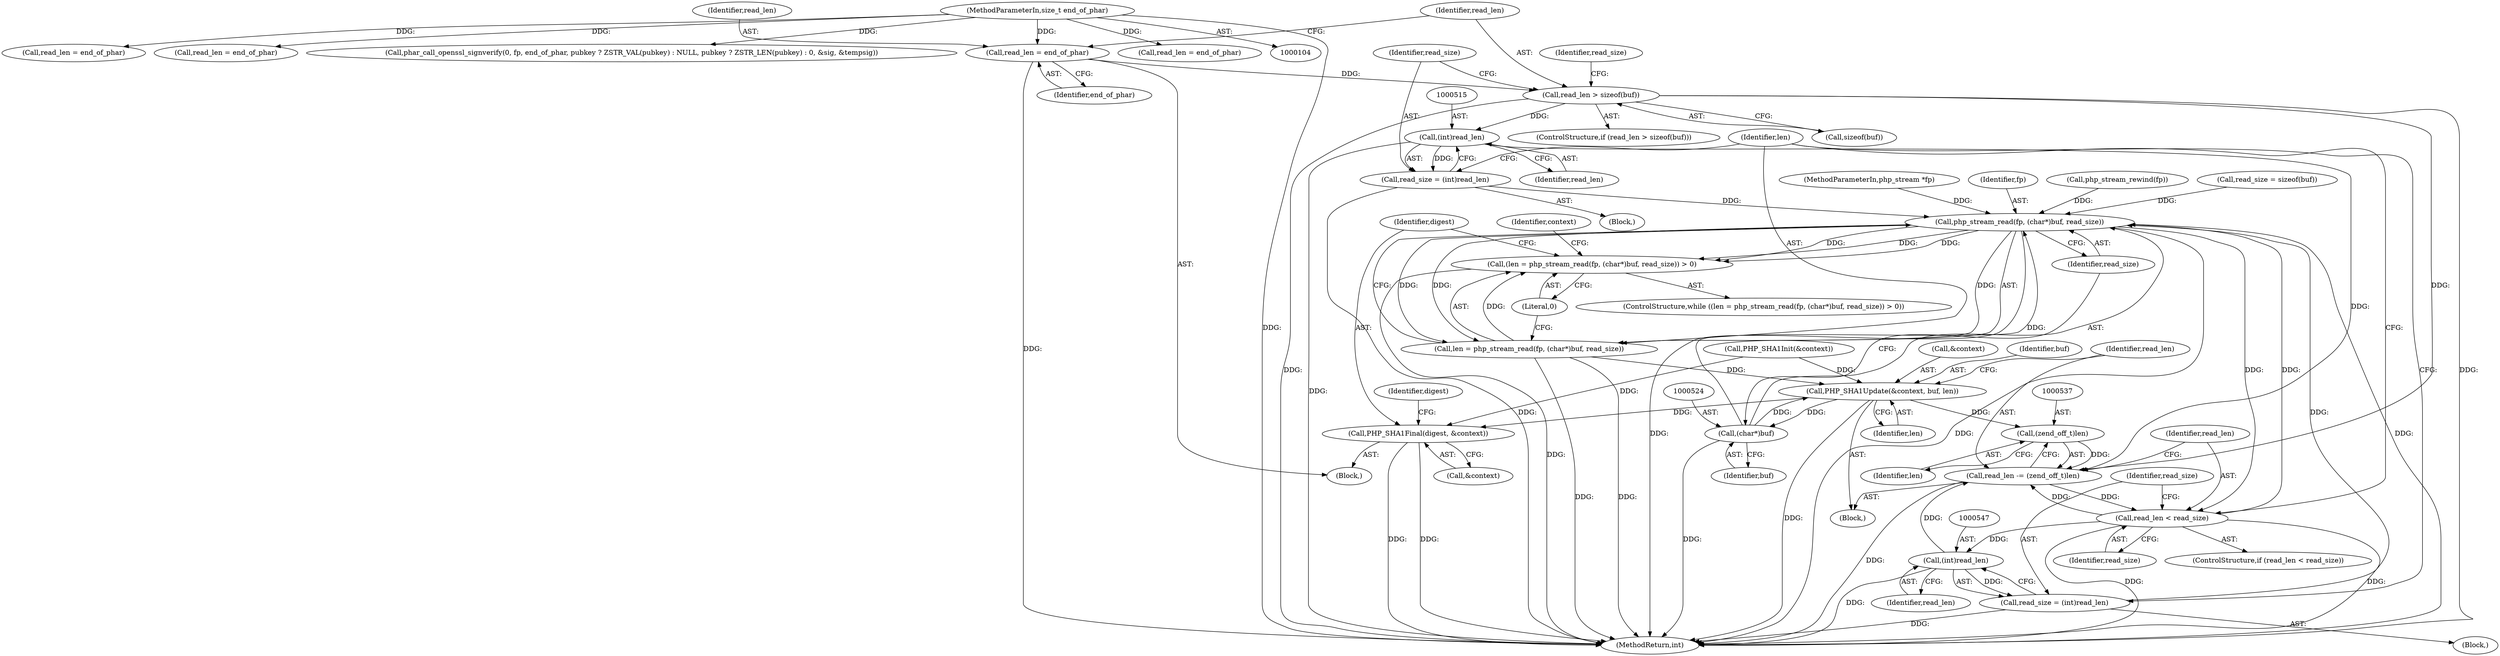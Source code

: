 digraph "0_php-src_0bfb970f43acd1e81d11be1154805f86655f15d5?w=1@API" {
"1000501" [label="(Call,read_len > sizeof(buf))"];
"1000497" [label="(Call,read_len = end_of_phar)"];
"1000106" [label="(MethodParameterIn,size_t end_of_phar)"];
"1000514" [label="(Call,(int)read_len)"];
"1000512" [label="(Call,read_size = (int)read_len)"];
"1000521" [label="(Call,php_stream_read(fp, (char*)buf, read_size))"];
"1000518" [label="(Call,(len = php_stream_read(fp, (char*)buf, read_size)) > 0)"];
"1000519" [label="(Call,len = php_stream_read(fp, (char*)buf, read_size))"];
"1000529" [label="(Call,PHP_SHA1Update(&context, buf, len))"];
"1000523" [label="(Call,(char*)buf)"];
"1000536" [label="(Call,(zend_off_t)len)"];
"1000534" [label="(Call,read_len -= (zend_off_t)len)"];
"1000540" [label="(Call,read_len < read_size)"];
"1000546" [label="(Call,(int)read_len)"];
"1000544" [label="(Call,read_size = (int)read_len)"];
"1000549" [label="(Call,PHP_SHA1Final(digest, &context))"];
"1000512" [label="(Call,read_size = (int)read_len)"];
"1000497" [label="(Call,read_len = end_of_phar)"];
"1000503" [label="(Call,sizeof(buf))"];
"1000287" [label="(Call,read_len = end_of_phar)"];
"1000526" [label="(Identifier,read_size)"];
"1000500" [label="(ControlStructure,if (read_len > sizeof(buf)))"];
"1000602" [label="(Call,read_len = end_of_phar)"];
"1000522" [label="(Identifier,fp)"];
"1000555" [label="(Identifier,digest)"];
"1000540" [label="(Call,read_len < read_size)"];
"1000513" [label="(Identifier,read_size)"];
"1000531" [label="(Identifier,context)"];
"1000530" [label="(Call,&context)"];
"1000517" [label="(ControlStructure,while ((len = php_stream_read(fp, (char*)buf, read_size)) > 0))"];
"1000545" [label="(Identifier,read_size)"];
"1000498" [label="(Identifier,read_len)"];
"1000518" [label="(Call,(len = php_stream_read(fp, (char*)buf, read_size)) > 0)"];
"1000502" [label="(Identifier,read_len)"];
"1000499" [label="(Identifier,end_of_phar)"];
"1000527" [label="(Literal,0)"];
"1000529" [label="(Call,PHP_SHA1Update(&context, buf, len))"];
"1000520" [label="(Identifier,len)"];
"1000535" [label="(Identifier,read_len)"];
"1000519" [label="(Call,len = php_stream_read(fp, (char*)buf, read_size))"];
"1000546" [label="(Call,(int)read_len)"];
"1000538" [label="(Identifier,len)"];
"1000119" [label="(Call,php_stream_rewind(fp))"];
"1000536" [label="(Call,(zend_off_t)len)"];
"1000494" [label="(Call,PHP_SHA1Init(&context))"];
"1000214" [label="(Call,phar_call_openssl_signverify(0, fp, end_of_phar, pubkey ? ZSTR_VAL(pubkey) : NULL, pubkey ? ZSTR_LEN(pubkey) : 0, &sig, &tempsig))"];
"1000542" [label="(Identifier,read_size)"];
"1000548" [label="(Identifier,read_len)"];
"1000501" [label="(Call,read_len > sizeof(buf))"];
"1000511" [label="(Block,)"];
"1000539" [label="(ControlStructure,if (read_len < read_size))"];
"1000544" [label="(Call,read_size = (int)read_len)"];
"1000541" [label="(Identifier,read_len)"];
"1000506" [label="(Call,read_size = sizeof(buf))"];
"1000532" [label="(Identifier,buf)"];
"1000549" [label="(Call,PHP_SHA1Final(digest, &context))"];
"1000514" [label="(Call,(int)read_len)"];
"1000476" [label="(Block,)"];
"1000106" [label="(MethodParameterIn,size_t end_of_phar)"];
"1000551" [label="(Call,&context)"];
"1000507" [label="(Identifier,read_size)"];
"1000528" [label="(Block,)"];
"1000525" [label="(Identifier,buf)"];
"1000533" [label="(Identifier,len)"];
"1000550" [label="(Identifier,digest)"];
"1000516" [label="(Identifier,read_len)"];
"1000105" [label="(MethodParameterIn,php_stream *fp)"];
"1000543" [label="(Block,)"];
"1000534" [label="(Call,read_len -= (zend_off_t)len)"];
"1000697" [label="(MethodReturn,int)"];
"1000521" [label="(Call,php_stream_read(fp, (char*)buf, read_size))"];
"1000523" [label="(Call,(char*)buf)"];
"1000392" [label="(Call,read_len = end_of_phar)"];
"1000501" -> "1000500"  [label="AST: "];
"1000501" -> "1000503"  [label="CFG: "];
"1000502" -> "1000501"  [label="AST: "];
"1000503" -> "1000501"  [label="AST: "];
"1000507" -> "1000501"  [label="CFG: "];
"1000513" -> "1000501"  [label="CFG: "];
"1000501" -> "1000697"  [label="DDG: "];
"1000501" -> "1000697"  [label="DDG: "];
"1000497" -> "1000501"  [label="DDG: "];
"1000501" -> "1000514"  [label="DDG: "];
"1000501" -> "1000534"  [label="DDG: "];
"1000497" -> "1000476"  [label="AST: "];
"1000497" -> "1000499"  [label="CFG: "];
"1000498" -> "1000497"  [label="AST: "];
"1000499" -> "1000497"  [label="AST: "];
"1000502" -> "1000497"  [label="CFG: "];
"1000497" -> "1000697"  [label="DDG: "];
"1000106" -> "1000497"  [label="DDG: "];
"1000106" -> "1000104"  [label="AST: "];
"1000106" -> "1000697"  [label="DDG: "];
"1000106" -> "1000214"  [label="DDG: "];
"1000106" -> "1000287"  [label="DDG: "];
"1000106" -> "1000392"  [label="DDG: "];
"1000106" -> "1000602"  [label="DDG: "];
"1000514" -> "1000512"  [label="AST: "];
"1000514" -> "1000516"  [label="CFG: "];
"1000515" -> "1000514"  [label="AST: "];
"1000516" -> "1000514"  [label="AST: "];
"1000512" -> "1000514"  [label="CFG: "];
"1000514" -> "1000697"  [label="DDG: "];
"1000514" -> "1000512"  [label="DDG: "];
"1000514" -> "1000534"  [label="DDG: "];
"1000512" -> "1000511"  [label="AST: "];
"1000513" -> "1000512"  [label="AST: "];
"1000520" -> "1000512"  [label="CFG: "];
"1000512" -> "1000697"  [label="DDG: "];
"1000512" -> "1000521"  [label="DDG: "];
"1000521" -> "1000519"  [label="AST: "];
"1000521" -> "1000526"  [label="CFG: "];
"1000522" -> "1000521"  [label="AST: "];
"1000523" -> "1000521"  [label="AST: "];
"1000526" -> "1000521"  [label="AST: "];
"1000519" -> "1000521"  [label="CFG: "];
"1000521" -> "1000697"  [label="DDG: "];
"1000521" -> "1000697"  [label="DDG: "];
"1000521" -> "1000697"  [label="DDG: "];
"1000521" -> "1000518"  [label="DDG: "];
"1000521" -> "1000518"  [label="DDG: "];
"1000521" -> "1000518"  [label="DDG: "];
"1000521" -> "1000519"  [label="DDG: "];
"1000521" -> "1000519"  [label="DDG: "];
"1000521" -> "1000519"  [label="DDG: "];
"1000119" -> "1000521"  [label="DDG: "];
"1000105" -> "1000521"  [label="DDG: "];
"1000523" -> "1000521"  [label="DDG: "];
"1000506" -> "1000521"  [label="DDG: "];
"1000540" -> "1000521"  [label="DDG: "];
"1000544" -> "1000521"  [label="DDG: "];
"1000521" -> "1000540"  [label="DDG: "];
"1000518" -> "1000517"  [label="AST: "];
"1000518" -> "1000527"  [label="CFG: "];
"1000519" -> "1000518"  [label="AST: "];
"1000527" -> "1000518"  [label="AST: "];
"1000531" -> "1000518"  [label="CFG: "];
"1000550" -> "1000518"  [label="CFG: "];
"1000518" -> "1000697"  [label="DDG: "];
"1000519" -> "1000518"  [label="DDG: "];
"1000520" -> "1000519"  [label="AST: "];
"1000527" -> "1000519"  [label="CFG: "];
"1000519" -> "1000697"  [label="DDG: "];
"1000519" -> "1000697"  [label="DDG: "];
"1000519" -> "1000529"  [label="DDG: "];
"1000529" -> "1000528"  [label="AST: "];
"1000529" -> "1000533"  [label="CFG: "];
"1000530" -> "1000529"  [label="AST: "];
"1000532" -> "1000529"  [label="AST: "];
"1000533" -> "1000529"  [label="AST: "];
"1000535" -> "1000529"  [label="CFG: "];
"1000529" -> "1000697"  [label="DDG: "];
"1000529" -> "1000523"  [label="DDG: "];
"1000494" -> "1000529"  [label="DDG: "];
"1000523" -> "1000529"  [label="DDG: "];
"1000529" -> "1000536"  [label="DDG: "];
"1000529" -> "1000549"  [label="DDG: "];
"1000523" -> "1000525"  [label="CFG: "];
"1000524" -> "1000523"  [label="AST: "];
"1000525" -> "1000523"  [label="AST: "];
"1000526" -> "1000523"  [label="CFG: "];
"1000523" -> "1000697"  [label="DDG: "];
"1000536" -> "1000534"  [label="AST: "];
"1000536" -> "1000538"  [label="CFG: "];
"1000537" -> "1000536"  [label="AST: "];
"1000538" -> "1000536"  [label="AST: "];
"1000534" -> "1000536"  [label="CFG: "];
"1000536" -> "1000534"  [label="DDG: "];
"1000534" -> "1000528"  [label="AST: "];
"1000535" -> "1000534"  [label="AST: "];
"1000541" -> "1000534"  [label="CFG: "];
"1000534" -> "1000697"  [label="DDG: "];
"1000546" -> "1000534"  [label="DDG: "];
"1000540" -> "1000534"  [label="DDG: "];
"1000534" -> "1000540"  [label="DDG: "];
"1000540" -> "1000539"  [label="AST: "];
"1000540" -> "1000542"  [label="CFG: "];
"1000541" -> "1000540"  [label="AST: "];
"1000542" -> "1000540"  [label="AST: "];
"1000520" -> "1000540"  [label="CFG: "];
"1000545" -> "1000540"  [label="CFG: "];
"1000540" -> "1000697"  [label="DDG: "];
"1000540" -> "1000697"  [label="DDG: "];
"1000540" -> "1000546"  [label="DDG: "];
"1000546" -> "1000544"  [label="AST: "];
"1000546" -> "1000548"  [label="CFG: "];
"1000547" -> "1000546"  [label="AST: "];
"1000548" -> "1000546"  [label="AST: "];
"1000544" -> "1000546"  [label="CFG: "];
"1000546" -> "1000697"  [label="DDG: "];
"1000546" -> "1000544"  [label="DDG: "];
"1000544" -> "1000543"  [label="AST: "];
"1000545" -> "1000544"  [label="AST: "];
"1000520" -> "1000544"  [label="CFG: "];
"1000544" -> "1000697"  [label="DDG: "];
"1000549" -> "1000476"  [label="AST: "];
"1000549" -> "1000551"  [label="CFG: "];
"1000550" -> "1000549"  [label="AST: "];
"1000551" -> "1000549"  [label="AST: "];
"1000555" -> "1000549"  [label="CFG: "];
"1000549" -> "1000697"  [label="DDG: "];
"1000549" -> "1000697"  [label="DDG: "];
"1000494" -> "1000549"  [label="DDG: "];
}
